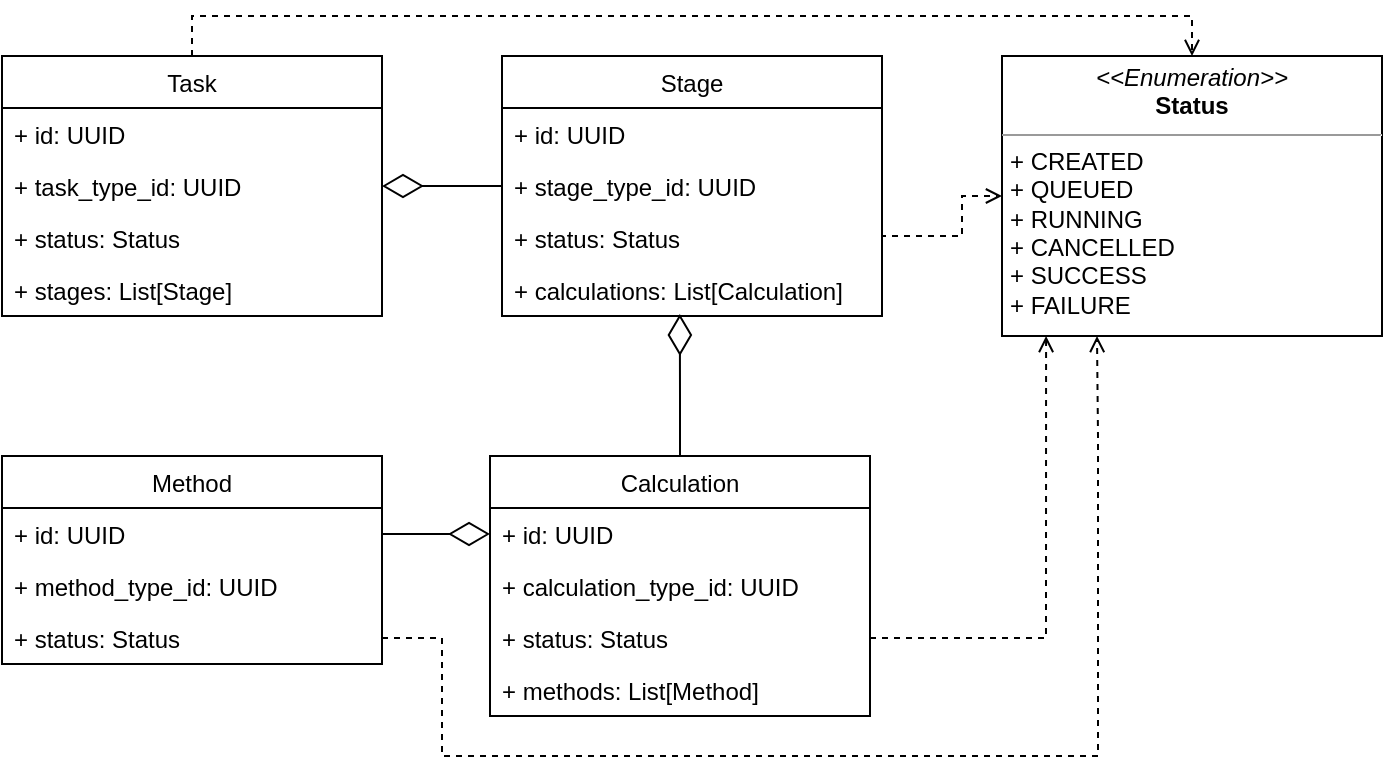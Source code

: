 <mxfile version="17.2.4" type="device"><diagram id="g1D_qV6F8bjMLCoQTmrj" name="Страница 1"><mxGraphModel dx="1198" dy="872" grid="1" gridSize="10" guides="1" tooltips="1" connect="1" arrows="1" fold="1" page="1" pageScale="1" pageWidth="827" pageHeight="1169" math="0" shadow="0"><root><mxCell id="0"/><mxCell id="1" parent="0"/><mxCell id="ThBYJgpY8lB8ODM092LC-1" value="Task" style="swimlane;fontStyle=0;childLayout=stackLayout;horizontal=1;startSize=26;fillColor=none;horizontalStack=0;resizeParent=1;resizeParentMax=0;resizeLast=0;collapsible=1;marginBottom=0;" vertex="1" parent="1"><mxGeometry x="20" y="30" width="190" height="130" as="geometry"/></mxCell><mxCell id="ThBYJgpY8lB8ODM092LC-2" value="+ id: UUID" style="text;strokeColor=none;fillColor=none;align=left;verticalAlign=top;spacingLeft=4;spacingRight=4;overflow=hidden;rotatable=0;points=[[0,0.5],[1,0.5]];portConstraint=eastwest;" vertex="1" parent="ThBYJgpY8lB8ODM092LC-1"><mxGeometry y="26" width="190" height="26" as="geometry"/></mxCell><mxCell id="ThBYJgpY8lB8ODM092LC-3" value="+ task_type_id: UUID" style="text;strokeColor=none;fillColor=none;align=left;verticalAlign=top;spacingLeft=4;spacingRight=4;overflow=hidden;rotatable=0;points=[[0,0.5],[1,0.5]];portConstraint=eastwest;" vertex="1" parent="ThBYJgpY8lB8ODM092LC-1"><mxGeometry y="52" width="190" height="26" as="geometry"/></mxCell><mxCell id="ThBYJgpY8lB8ODM092LC-10" value="+ status: Status" style="text;strokeColor=none;fillColor=none;align=left;verticalAlign=top;spacingLeft=4;spacingRight=4;overflow=hidden;rotatable=0;points=[[0,0.5],[1,0.5]];portConstraint=eastwest;" vertex="1" parent="ThBYJgpY8lB8ODM092LC-1"><mxGeometry y="78" width="190" height="26" as="geometry"/></mxCell><mxCell id="ThBYJgpY8lB8ODM092LC-4" value="+ stages: List[Stage]" style="text;strokeColor=none;fillColor=none;align=left;verticalAlign=top;spacingLeft=4;spacingRight=4;overflow=hidden;rotatable=0;points=[[0,0.5],[1,0.5]];portConstraint=eastwest;" vertex="1" parent="ThBYJgpY8lB8ODM092LC-1"><mxGeometry y="104" width="190" height="26" as="geometry"/></mxCell><mxCell id="ThBYJgpY8lB8ODM092LC-11" value="Stage" style="swimlane;fontStyle=0;childLayout=stackLayout;horizontal=1;startSize=26;fillColor=none;horizontalStack=0;resizeParent=1;resizeParentMax=0;resizeLast=0;collapsible=1;marginBottom=0;" vertex="1" parent="1"><mxGeometry x="270" y="30" width="190" height="130" as="geometry"/></mxCell><mxCell id="ThBYJgpY8lB8ODM092LC-13" value="+ id: UUID" style="text;strokeColor=none;fillColor=none;align=left;verticalAlign=top;spacingLeft=4;spacingRight=4;overflow=hidden;rotatable=0;points=[[0,0.5],[1,0.5]];portConstraint=eastwest;" vertex="1" parent="ThBYJgpY8lB8ODM092LC-11"><mxGeometry y="26" width="190" height="26" as="geometry"/></mxCell><mxCell id="ThBYJgpY8lB8ODM092LC-12" value="+ stage_type_id: UUID" style="text;strokeColor=none;fillColor=none;align=left;verticalAlign=top;spacingLeft=4;spacingRight=4;overflow=hidden;rotatable=0;points=[[0,0.5],[1,0.5]];portConstraint=eastwest;" vertex="1" parent="ThBYJgpY8lB8ODM092LC-11"><mxGeometry y="52" width="190" height="26" as="geometry"/></mxCell><mxCell id="ThBYJgpY8lB8ODM092LC-14" value="+ status: Status" style="text;strokeColor=none;fillColor=none;align=left;verticalAlign=top;spacingLeft=4;spacingRight=4;overflow=hidden;rotatable=0;points=[[0,0.5],[1,0.5]];portConstraint=eastwest;" vertex="1" parent="ThBYJgpY8lB8ODM092LC-11"><mxGeometry y="78" width="190" height="26" as="geometry"/></mxCell><mxCell id="ThBYJgpY8lB8ODM092LC-15" value="+ calculations: List[Calculation]" style="text;strokeColor=none;fillColor=none;align=left;verticalAlign=top;spacingLeft=4;spacingRight=4;overflow=hidden;rotatable=0;points=[[0,0.5],[1,0.5]];portConstraint=eastwest;" vertex="1" parent="ThBYJgpY8lB8ODM092LC-11"><mxGeometry y="104" width="190" height="26" as="geometry"/></mxCell><mxCell id="ThBYJgpY8lB8ODM092LC-16" value="&lt;p style=&quot;margin: 0px ; margin-top: 4px ; text-align: center&quot;&gt;&lt;i&gt;&amp;lt;&amp;lt;Enumeration&amp;gt;&amp;gt;&lt;/i&gt;&lt;br&gt;&lt;b&gt;Status&lt;/b&gt;&lt;/p&gt;&lt;hr size=&quot;1&quot;&gt;&lt;p style=&quot;margin: 0px ; margin-left: 4px&quot;&gt;+ CREATED&lt;br&gt;+ QUEUED&lt;/p&gt;&lt;p style=&quot;margin: 0px ; margin-left: 4px&quot;&gt;+ RUNNING&lt;/p&gt;&lt;p style=&quot;margin: 0px ; margin-left: 4px&quot;&gt;+ CANCELLED&lt;/p&gt;&lt;p style=&quot;margin: 0px ; margin-left: 4px&quot;&gt;+ SUCCESS&lt;/p&gt;&lt;p style=&quot;margin: 0px ; margin-left: 4px&quot;&gt;+ FAILURE&lt;/p&gt;" style="verticalAlign=top;align=left;overflow=fill;fontSize=12;fontFamily=Helvetica;html=1;rounded=0;shadow=0;comic=0;labelBackgroundColor=none;strokeWidth=1" vertex="1" parent="1"><mxGeometry x="520" y="30" width="190" height="140" as="geometry"/></mxCell><mxCell id="ThBYJgpY8lB8ODM092LC-32" style="edgeStyle=orthogonalEdgeStyle;rounded=0;orthogonalLoop=1;jettySize=auto;html=1;exitX=0.5;exitY=0;exitDx=0;exitDy=0;entryX=0.468;entryY=0.962;entryDx=0;entryDy=0;entryPerimeter=0;endArrow=diamondThin;endFill=0;endSize=18;" edge="1" parent="1" source="ThBYJgpY8lB8ODM092LC-18" target="ThBYJgpY8lB8ODM092LC-15"><mxGeometry relative="1" as="geometry"/></mxCell><mxCell id="ThBYJgpY8lB8ODM092LC-18" value="Calculation" style="swimlane;fontStyle=0;childLayout=stackLayout;horizontal=1;startSize=26;fillColor=none;horizontalStack=0;resizeParent=1;resizeParentMax=0;resizeLast=0;collapsible=1;marginBottom=0;" vertex="1" parent="1"><mxGeometry x="264" y="230" width="190" height="130" as="geometry"/></mxCell><mxCell id="ThBYJgpY8lB8ODM092LC-19" value="+ id: UUID" style="text;strokeColor=none;fillColor=none;align=left;verticalAlign=top;spacingLeft=4;spacingRight=4;overflow=hidden;rotatable=0;points=[[0,0.5],[1,0.5]];portConstraint=eastwest;" vertex="1" parent="ThBYJgpY8lB8ODM092LC-18"><mxGeometry y="26" width="190" height="26" as="geometry"/></mxCell><mxCell id="ThBYJgpY8lB8ODM092LC-20" value="+ calculation_type_id: UUID" style="text;strokeColor=none;fillColor=none;align=left;verticalAlign=top;spacingLeft=4;spacingRight=4;overflow=hidden;rotatable=0;points=[[0,0.5],[1,0.5]];portConstraint=eastwest;" vertex="1" parent="ThBYJgpY8lB8ODM092LC-18"><mxGeometry y="52" width="190" height="26" as="geometry"/></mxCell><mxCell id="ThBYJgpY8lB8ODM092LC-21" value="+ status: Status" style="text;strokeColor=none;fillColor=none;align=left;verticalAlign=top;spacingLeft=4;spacingRight=4;overflow=hidden;rotatable=0;points=[[0,0.5],[1,0.5]];portConstraint=eastwest;" vertex="1" parent="ThBYJgpY8lB8ODM092LC-18"><mxGeometry y="78" width="190" height="26" as="geometry"/></mxCell><mxCell id="ThBYJgpY8lB8ODM092LC-22" value="+ methods: List[Method]" style="text;strokeColor=none;fillColor=none;align=left;verticalAlign=top;spacingLeft=4;spacingRight=4;overflow=hidden;rotatable=0;points=[[0,0.5],[1,0.5]];portConstraint=eastwest;" vertex="1" parent="ThBYJgpY8lB8ODM092LC-18"><mxGeometry y="104" width="190" height="26" as="geometry"/></mxCell><mxCell id="ThBYJgpY8lB8ODM092LC-24" value="Method" style="swimlane;fontStyle=0;childLayout=stackLayout;horizontal=1;startSize=26;fillColor=none;horizontalStack=0;resizeParent=1;resizeParentMax=0;resizeLast=0;collapsible=1;marginBottom=0;" vertex="1" parent="1"><mxGeometry x="20" y="230" width="190" height="104" as="geometry"/></mxCell><mxCell id="ThBYJgpY8lB8ODM092LC-25" value="+ id: UUID" style="text;strokeColor=none;fillColor=none;align=left;verticalAlign=top;spacingLeft=4;spacingRight=4;overflow=hidden;rotatable=0;points=[[0,0.5],[1,0.5]];portConstraint=eastwest;" vertex="1" parent="ThBYJgpY8lB8ODM092LC-24"><mxGeometry y="26" width="190" height="26" as="geometry"/></mxCell><mxCell id="ThBYJgpY8lB8ODM092LC-26" value="+ method_type_id: UUID" style="text;strokeColor=none;fillColor=none;align=left;verticalAlign=top;spacingLeft=4;spacingRight=4;overflow=hidden;rotatable=0;points=[[0,0.5],[1,0.5]];portConstraint=eastwest;" vertex="1" parent="ThBYJgpY8lB8ODM092LC-24"><mxGeometry y="52" width="190" height="26" as="geometry"/></mxCell><mxCell id="ThBYJgpY8lB8ODM092LC-27" value="+ status: Status" style="text;strokeColor=none;fillColor=none;align=left;verticalAlign=top;spacingLeft=4;spacingRight=4;overflow=hidden;rotatable=0;points=[[0,0.5],[1,0.5]];portConstraint=eastwest;" vertex="1" parent="ThBYJgpY8lB8ODM092LC-24"><mxGeometry y="78" width="190" height="26" as="geometry"/></mxCell><mxCell id="ThBYJgpY8lB8ODM092LC-33" style="edgeStyle=orthogonalEdgeStyle;rounded=0;orthogonalLoop=1;jettySize=auto;html=1;exitX=1;exitY=0.5;exitDx=0;exitDy=0;entryX=0;entryY=0.5;entryDx=0;entryDy=0;endArrow=diamondThin;endFill=0;endSize=18;" edge="1" parent="1" source="ThBYJgpY8lB8ODM092LC-25" target="ThBYJgpY8lB8ODM092LC-19"><mxGeometry relative="1" as="geometry"/></mxCell><mxCell id="ThBYJgpY8lB8ODM092LC-35" style="edgeStyle=orthogonalEdgeStyle;rounded=0;orthogonalLoop=1;jettySize=auto;html=1;exitX=0;exitY=0.5;exitDx=0;exitDy=0;entryX=1;entryY=0.5;entryDx=0;entryDy=0;endArrow=diamondThin;endFill=0;endSize=18;" edge="1" parent="1" source="ThBYJgpY8lB8ODM092LC-12" target="ThBYJgpY8lB8ODM092LC-3"><mxGeometry relative="1" as="geometry"/></mxCell><mxCell id="ThBYJgpY8lB8ODM092LC-36" style="edgeStyle=orthogonalEdgeStyle;rounded=0;orthogonalLoop=1;jettySize=auto;html=1;exitX=1;exitY=0.5;exitDx=0;exitDy=0;entryX=0;entryY=0.5;entryDx=0;entryDy=0;dashed=1;endArrow=open;endFill=0;" edge="1" parent="1" source="ThBYJgpY8lB8ODM092LC-14" target="ThBYJgpY8lB8ODM092LC-16"><mxGeometry relative="1" as="geometry"><mxPoint x="630" y="250" as="sourcePoint"/><mxPoint x="750" y="289.94" as="targetPoint"/><Array as="points"><mxPoint x="460" y="120"/><mxPoint x="500" y="120"/><mxPoint x="500" y="100"/></Array></mxGeometry></mxCell><mxCell id="ThBYJgpY8lB8ODM092LC-37" style="edgeStyle=orthogonalEdgeStyle;rounded=0;orthogonalLoop=1;jettySize=auto;html=1;exitX=1;exitY=0.5;exitDx=0;exitDy=0;entryX=0.116;entryY=1;entryDx=0;entryDy=0;entryPerimeter=0;dashed=1;endArrow=open;endFill=0;" edge="1" parent="1" source="ThBYJgpY8lB8ODM092LC-21" target="ThBYJgpY8lB8ODM092LC-16"><mxGeometry relative="1" as="geometry"><mxPoint x="410" y="200.0" as="sourcePoint"/><mxPoint x="530" y="239.94" as="targetPoint"/></mxGeometry></mxCell><mxCell id="ThBYJgpY8lB8ODM092LC-38" style="edgeStyle=orthogonalEdgeStyle;rounded=0;orthogonalLoop=1;jettySize=auto;html=1;entryX=0.5;entryY=0;entryDx=0;entryDy=0;dashed=1;endArrow=open;endFill=0;exitX=0.5;exitY=0;exitDx=0;exitDy=0;" edge="1" parent="1" source="ThBYJgpY8lB8ODM092LC-1" target="ThBYJgpY8lB8ODM092LC-16"><mxGeometry relative="1" as="geometry"><mxPoint x="260" y="-10" as="sourcePoint"/><mxPoint x="560" y="29.94" as="targetPoint"/><Array as="points"><mxPoint x="115" y="10"/><mxPoint x="615" y="10"/></Array></mxGeometry></mxCell><mxCell id="ThBYJgpY8lB8ODM092LC-39" style="edgeStyle=orthogonalEdgeStyle;rounded=0;orthogonalLoop=1;jettySize=auto;html=1;exitX=1;exitY=0.5;exitDx=0;exitDy=0;entryX=0.25;entryY=1;entryDx=0;entryDy=0;dashed=1;endArrow=open;endFill=0;" edge="1" parent="1" source="ThBYJgpY8lB8ODM092LC-27" target="ThBYJgpY8lB8ODM092LC-16"><mxGeometry relative="1" as="geometry"><mxPoint x="500" y="324.06" as="sourcePoint"/><mxPoint x="620" y="364" as="targetPoint"/><Array as="points"><mxPoint x="240" y="321"/><mxPoint x="240" y="380"/><mxPoint x="568" y="380"/><mxPoint x="568" y="220"/></Array></mxGeometry></mxCell></root></mxGraphModel></diagram></mxfile>